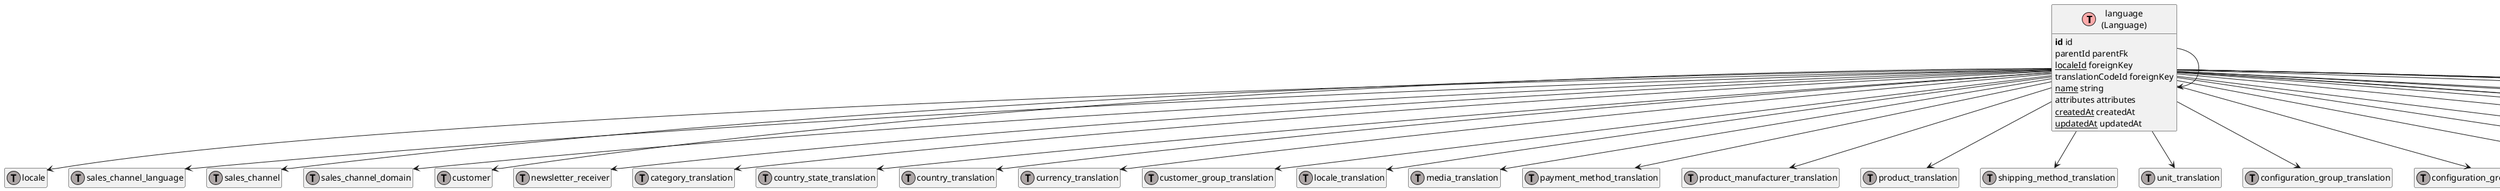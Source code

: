 @startuml
' uncomment the line below if you're using computer with a retina display
' skinparam dpi 300
!define Table(name,desc) class name as "desc" << (T,#FFAAAA) >>
!define ForeignTable(name,desc) class name as "desc" << (T,#ada6a6) >>
!define TranslationTable(name,desc) class name as "desc" << (I,#4286f4) >>
' we use bold for primary key
' green color for unique
' and underscore for not_null
!define primary_key(x) <b>x</b>
!define unique(x) <color:green>x</color>
!define not_null(x) <u>x</u>
' other tags available:
' <i></i>
' <back:COLOR></color>, where color is a color name or html color code
' (#FFAACC)
' see: http://plantuml.com/classes.html#More
hide methods
hide stereotypes
hide empty members
skinparam backgroundColor #FFFFFF

' entities

Table(ShopwareCoreFrameworkLanguageLanguageDefinition, "language\n(Language)") {
   primary_key(id) id
   parentId parentFk
   not_null(localeId) foreignKey
   translationCodeId foreignKey
   not_null(name) string
   attributes attributes
   not_null(createdAt) createdAt
   not_null(updatedAt) updatedAt
}
ForeignTable(ShopwareCoreSystemLocaleLocaleDefinition, "locale") {
}
ForeignTable(ShopwareCoreSystemSalesChannelAggregateSalesChannelLanguageSalesChannelLanguageDefinition, "sales_channel_language") {
}
ForeignTable(ShopwareCoreSystemSalesChannelSalesChannelDefinition, "sales_channel") {
}
ForeignTable(ShopwareCoreSystemSalesChannelAggregateSalesChannelDomainSalesChannelDomainDefinition, "sales_channel_domain") {
}
ForeignTable(ShopwareCoreCheckoutCustomerCustomerDefinition, "customer") {
}
ForeignTable(ShopwareCoreContentNewsletterReceiverNewsletterReceiverDefinition, "newsletter_receiver") {
}
ForeignTable(ShopwareCoreContentCategoryAggregateCategoryTranslationCategoryTranslationDefinition, "category_translation") {
}
ForeignTable(ShopwareCoreSystemCountryAggregateCountryStateTranslationCountryStateTranslationDefinition, "country_state_translation") {
}
ForeignTable(ShopwareCoreSystemCountryAggregateCountryTranslationCountryTranslationDefinition, "country_translation") {
}
ForeignTable(ShopwareCoreSystemCurrencyAggregateCurrencyTranslationCurrencyTranslationDefinition, "currency_translation") {
}
ForeignTable(ShopwareCoreCheckoutCustomerAggregateCustomerGroupTranslationCustomerGroupTranslationDefinition, "customer_group_translation") {
}
ForeignTable(ShopwareCoreSystemLocaleAggregateLocaleTranslationLocaleTranslationDefinition, "locale_translation") {
}
ForeignTable(ShopwareCoreContentMediaAggregateMediaTranslationMediaTranslationDefinition, "media_translation") {
}
ForeignTable(ShopwareCoreCheckoutPaymentAggregatePaymentMethodTranslationPaymentMethodTranslationDefinition, "payment_method_translation") {
}
ForeignTable(ShopwareCoreContentProductAggregateProductManufacturerTranslationProductManufacturerTranslationDefinition, "product_manufacturer_translation") {
}
ForeignTable(ShopwareCoreContentProductAggregateProductTranslationProductTranslationDefinition, "product_translation") {
}
ForeignTable(ShopwareCoreCheckoutShippingAggregateShippingMethodTranslationShippingMethodTranslationDefinition, "shipping_method_translation") {
}
ForeignTable(ShopwareCoreSystemUnitAggregateUnitTranslationUnitTranslationDefinition, "unit_translation") {
}
ForeignTable(ShopwareCoreContentConfigurationAggregateConfigurationGroupTranslationConfigurationGroupTranslationDefinition, "configuration_group_translation") {
}
ForeignTable(ShopwareCoreContentConfigurationAggregateConfigurationGroupOptionTranslationConfigurationGroupOptionTranslationDefinition, "configuration_group_option_translation") {
}
ForeignTable(ShopwareCoreCheckoutDiscountSurchargeAggregateDiscountSurchargeTranslationDiscountSurchargeTranslationDefinition, "discount_surcharge_translation") {
}
ForeignTable(ShopwareCoreSystemSalesChannelAggregateSalesChannelTranslationSalesChannelTranslationDefinition, "sales_channel_translation") {
}
ForeignTable(ShopwareCoreSystemSalesChannelAggregateSalesChannelTypeTranslationSalesChannelTypeTranslationDefinition, "sales_channel_type_translation") {
}
ForeignTable(ShopwareCoreSystemSalutationAggregateSalutationTranslationSalutationTranslationDefinition, "salutation_translation") {
}
ForeignTable(ShopwareCoreFrameworkSearchSearchDocumentDefinition, "search_document") {
}
ForeignTable(ShopwareCoreFrameworkPluginAggregatePluginTranslationPluginTranslationDefinition, "plugin_translation") {
}
ForeignTable(ShopwareCoreContentProductStreamAggregateProductStreamTranslationProductStreamTranslationDefinition, "product_stream_translation") {
}
ForeignTable(ShopwareCoreSystemStateMachineStateMachineTranslationDefinition, "state_machine_translation") {
}
ForeignTable(ShopwareCoreSystemStateMachineAggregationStateMachineStateStateMachineStateTranslationDefinition, "state_machine_state_translation") {
}
ForeignTable(ShopwareCoreContentCmsAggregateCmsPageTranslationCmsPageTranslationDefinition, "cms_page_translation") {
}
ForeignTable(ShopwareCoreContentCmsAggregateCmsSlotTranslationCmsSlotTranslationDefinition, "cms_slot_translation") {
}
ForeignTable(ShopwareCoreContentNavigationAggregateNavigationTranslationNavigationTranslationDefinition, "navigation_translation") {
}
ForeignTable(ShopwareCoreContentMailTemplateAggregateMailTemplateTranslationMailTemplateTranslationDefinition, "mail_template_translation") {
}
ForeignTable(ShopwareCoreContentMailTemplateAggregateMailHeaderFooterTranslationMailHeaderFooterTranslationDefinition, "mail_header_footer_translation") {
}

' relationshipd

ShopwareCoreFrameworkLanguageLanguageDefinition --> ShopwareCoreFrameworkLanguageLanguageDefinition
ShopwareCoreFrameworkLanguageLanguageDefinition --> ShopwareCoreSystemLocaleLocaleDefinition
ShopwareCoreFrameworkLanguageLanguageDefinition --> ShopwareCoreSystemSalesChannelAggregateSalesChannelLanguageSalesChannelLanguageDefinition
ShopwareCoreFrameworkLanguageLanguageDefinition --> ShopwareCoreSystemSalesChannelSalesChannelDefinition
ShopwareCoreFrameworkLanguageLanguageDefinition --> ShopwareCoreSystemSalesChannelAggregateSalesChannelDomainSalesChannelDomainDefinition
ShopwareCoreFrameworkLanguageLanguageDefinition --> ShopwareCoreCheckoutCustomerCustomerDefinition
ShopwareCoreFrameworkLanguageLanguageDefinition --> ShopwareCoreContentNewsletterReceiverNewsletterReceiverDefinition
ShopwareCoreFrameworkLanguageLanguageDefinition --> ShopwareCoreContentCategoryAggregateCategoryTranslationCategoryTranslationDefinition
ShopwareCoreFrameworkLanguageLanguageDefinition --> ShopwareCoreSystemCountryAggregateCountryStateTranslationCountryStateTranslationDefinition
ShopwareCoreFrameworkLanguageLanguageDefinition --> ShopwareCoreSystemCountryAggregateCountryTranslationCountryTranslationDefinition
ShopwareCoreFrameworkLanguageLanguageDefinition --> ShopwareCoreSystemCurrencyAggregateCurrencyTranslationCurrencyTranslationDefinition
ShopwareCoreFrameworkLanguageLanguageDefinition --> ShopwareCoreCheckoutCustomerAggregateCustomerGroupTranslationCustomerGroupTranslationDefinition
ShopwareCoreFrameworkLanguageLanguageDefinition --> ShopwareCoreSystemLocaleAggregateLocaleTranslationLocaleTranslationDefinition
ShopwareCoreFrameworkLanguageLanguageDefinition --> ShopwareCoreContentMediaAggregateMediaTranslationMediaTranslationDefinition
ShopwareCoreFrameworkLanguageLanguageDefinition --> ShopwareCoreCheckoutPaymentAggregatePaymentMethodTranslationPaymentMethodTranslationDefinition
ShopwareCoreFrameworkLanguageLanguageDefinition --> ShopwareCoreContentProductAggregateProductManufacturerTranslationProductManufacturerTranslationDefinition
ShopwareCoreFrameworkLanguageLanguageDefinition --> ShopwareCoreContentProductAggregateProductTranslationProductTranslationDefinition
ShopwareCoreFrameworkLanguageLanguageDefinition --> ShopwareCoreCheckoutShippingAggregateShippingMethodTranslationShippingMethodTranslationDefinition
ShopwareCoreFrameworkLanguageLanguageDefinition --> ShopwareCoreSystemUnitAggregateUnitTranslationUnitTranslationDefinition
ShopwareCoreFrameworkLanguageLanguageDefinition --> ShopwareCoreContentConfigurationAggregateConfigurationGroupTranslationConfigurationGroupTranslationDefinition
ShopwareCoreFrameworkLanguageLanguageDefinition --> ShopwareCoreContentConfigurationAggregateConfigurationGroupOptionTranslationConfigurationGroupOptionTranslationDefinition
ShopwareCoreFrameworkLanguageLanguageDefinition --> ShopwareCoreCheckoutDiscountSurchargeAggregateDiscountSurchargeTranslationDiscountSurchargeTranslationDefinition
ShopwareCoreFrameworkLanguageLanguageDefinition --> ShopwareCoreSystemSalesChannelAggregateSalesChannelTranslationSalesChannelTranslationDefinition
ShopwareCoreFrameworkLanguageLanguageDefinition --> ShopwareCoreSystemSalesChannelAggregateSalesChannelTypeTranslationSalesChannelTypeTranslationDefinition
ShopwareCoreFrameworkLanguageLanguageDefinition --> ShopwareCoreSystemSalutationAggregateSalutationTranslationSalutationTranslationDefinition
ShopwareCoreFrameworkLanguageLanguageDefinition --> ShopwareCoreFrameworkSearchSearchDocumentDefinition
ShopwareCoreFrameworkLanguageLanguageDefinition --> ShopwareCoreFrameworkPluginAggregatePluginTranslationPluginTranslationDefinition
ShopwareCoreFrameworkLanguageLanguageDefinition --> ShopwareCoreContentProductStreamAggregateProductStreamTranslationProductStreamTranslationDefinition
ShopwareCoreFrameworkLanguageLanguageDefinition --> ShopwareCoreSystemStateMachineStateMachineTranslationDefinition
ShopwareCoreFrameworkLanguageLanguageDefinition --> ShopwareCoreSystemStateMachineAggregationStateMachineStateStateMachineStateTranslationDefinition
ShopwareCoreFrameworkLanguageLanguageDefinition --> ShopwareCoreContentCmsAggregateCmsPageTranslationCmsPageTranslationDefinition
ShopwareCoreFrameworkLanguageLanguageDefinition --> ShopwareCoreContentCmsAggregateCmsSlotTranslationCmsSlotTranslationDefinition
ShopwareCoreFrameworkLanguageLanguageDefinition --> ShopwareCoreContentNavigationAggregateNavigationTranslationNavigationTranslationDefinition
ShopwareCoreFrameworkLanguageLanguageDefinition --> ShopwareCoreContentMailTemplateAggregateMailTemplateTranslationMailTemplateTranslationDefinition
ShopwareCoreFrameworkLanguageLanguageDefinition --> ShopwareCoreContentMailTemplateAggregateMailHeaderFooterTranslationMailHeaderFooterTranslationDefinition
@enduml
